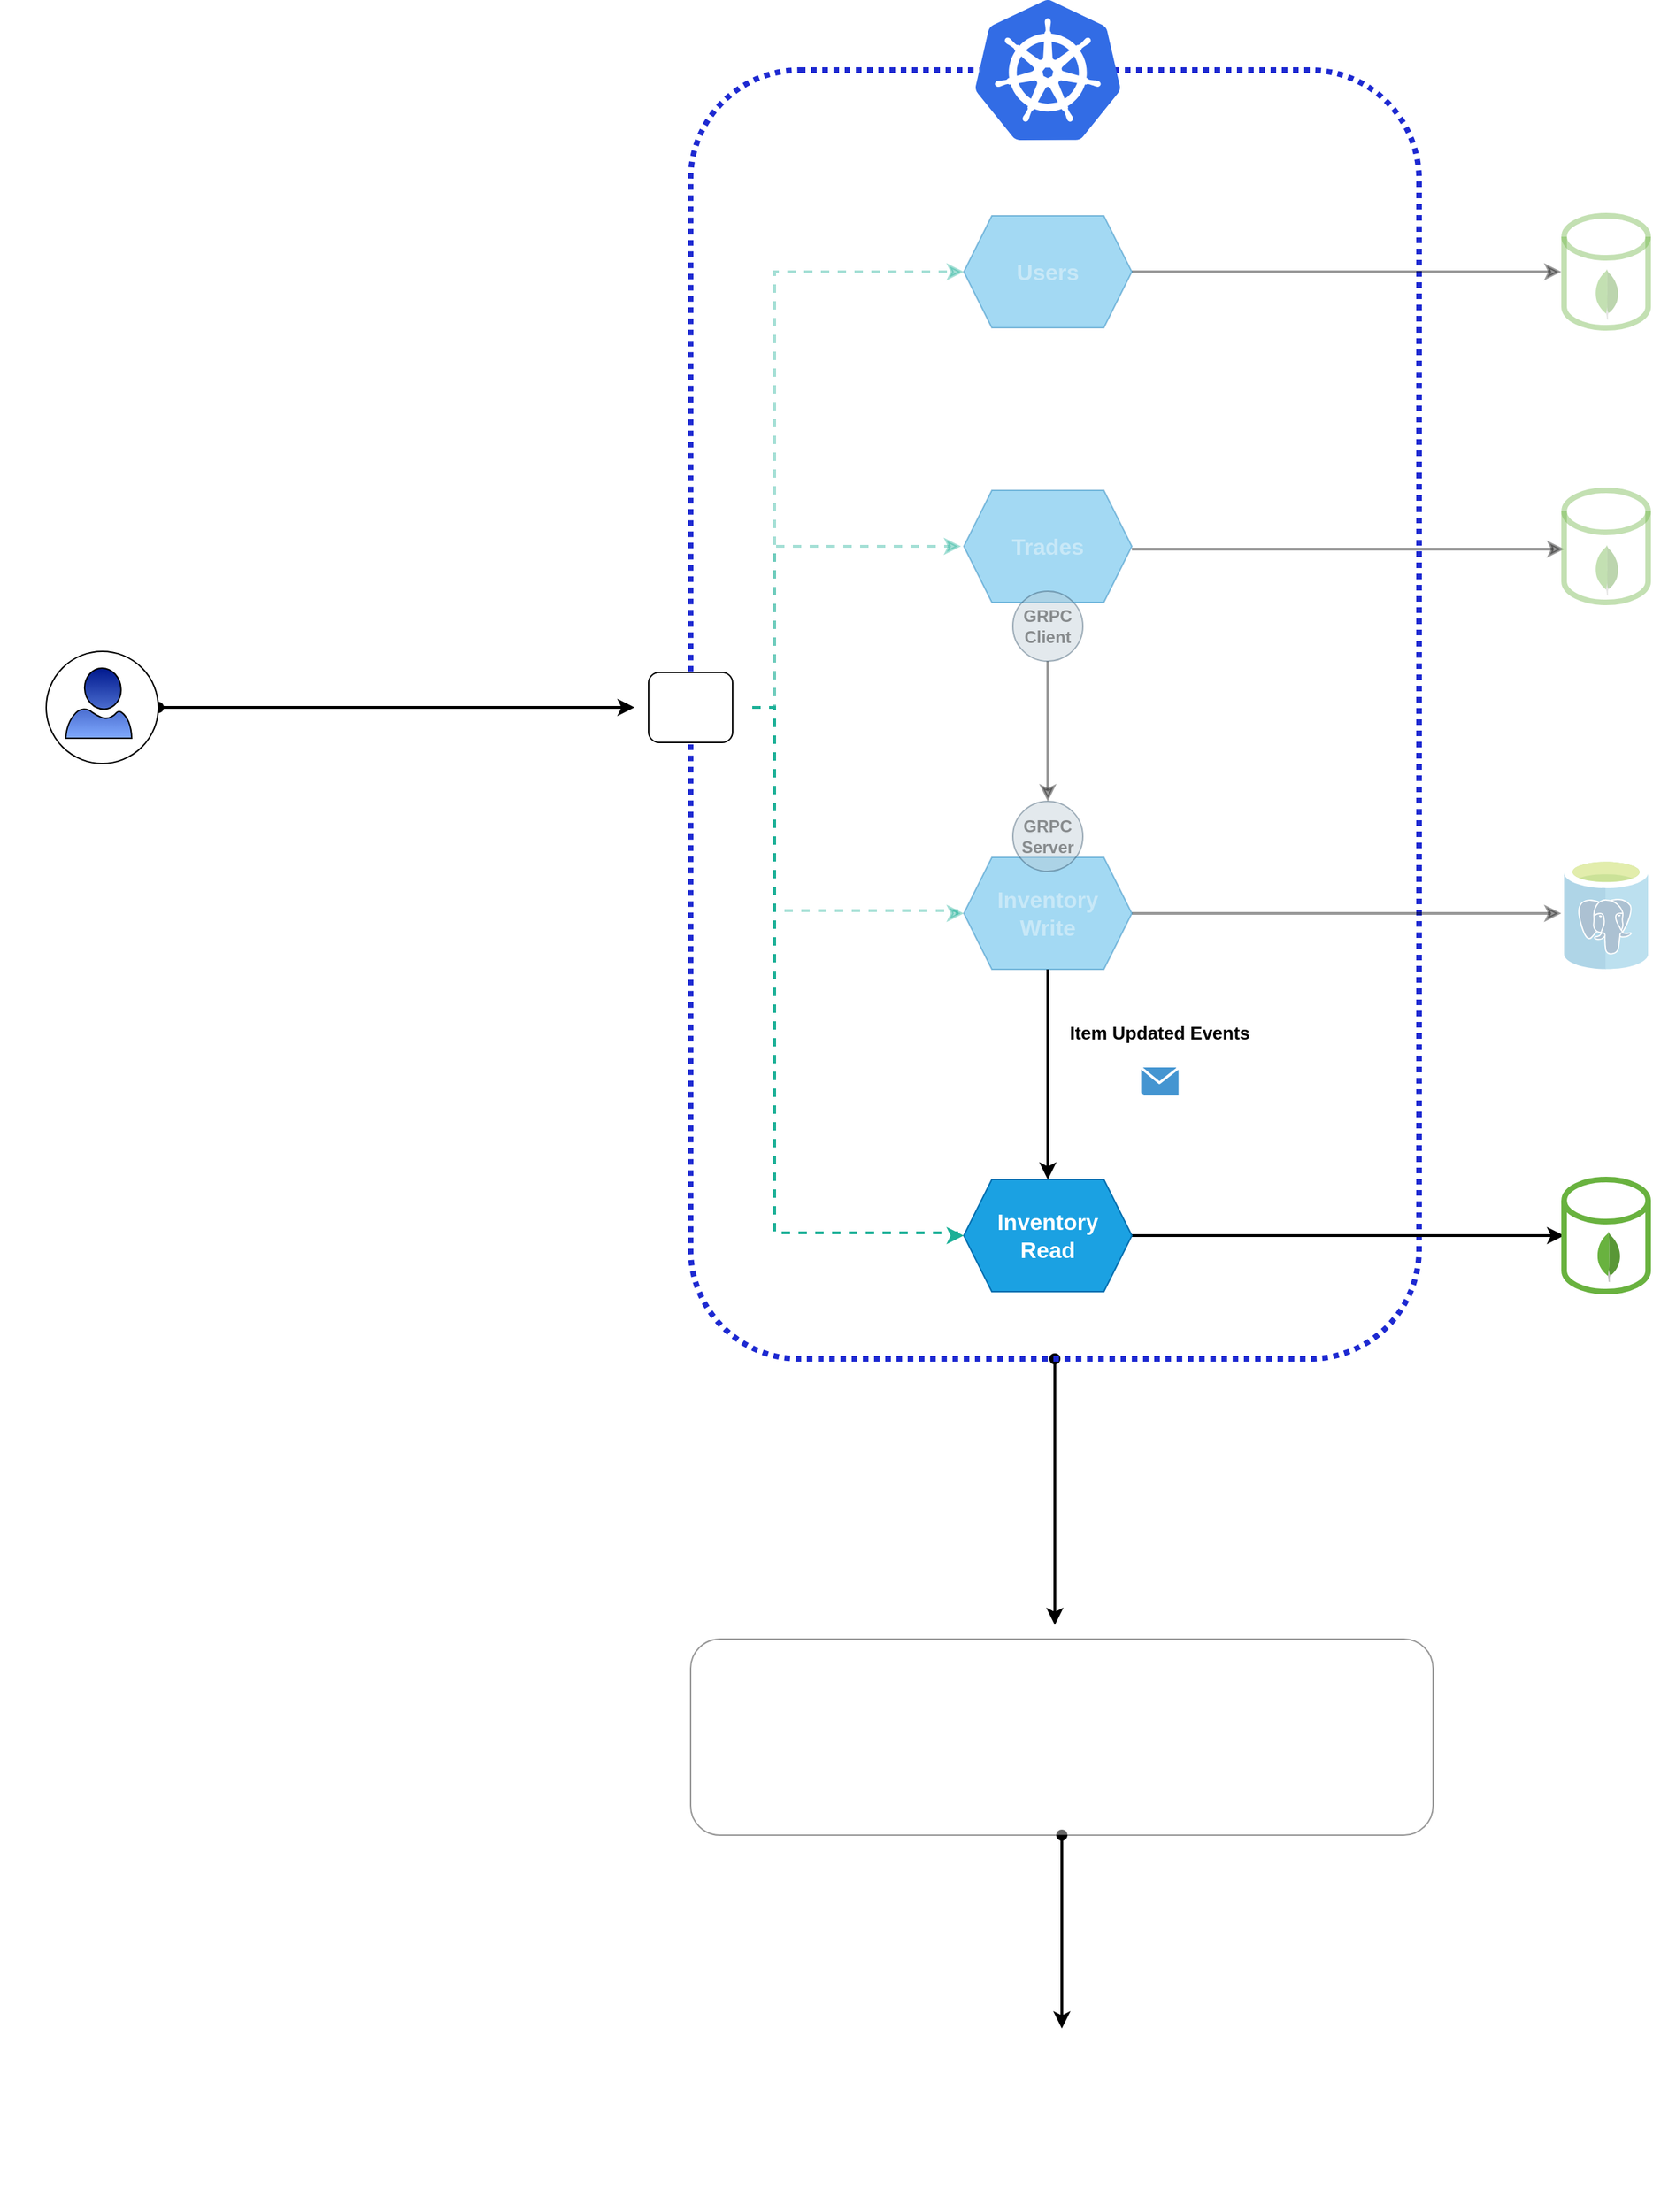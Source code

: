 <mxfile version="14.9.5" type="device"><diagram id="OV_oqk8nLL00V7bC4R4S" name="Page-1"><mxGraphModel dx="2912" dy="794" grid="1" gridSize="10" guides="1" tooltips="1" connect="1" arrows="1" fold="1" page="1" pageScale="1" pageWidth="850" pageHeight="1100" math="0" shadow="0"><root><mxCell id="0"/><mxCell id="1" parent="0"/><mxCell id="5NUZho7zxTxa5QZaJ8Wq-73" style="edgeStyle=orthogonalEdgeStyle;rounded=0;orthogonalLoop=1;jettySize=auto;html=1;fontFamily=Tahoma;fontSize=55;fontColor=#FFFFFF;startArrow=oval;startFill=1;targetPerimeterSpacing=2;strokeColor=#000000;strokeWidth=2;exitX=0.5;exitY=1;exitDx=0;exitDy=0;" edge="1" parent="1" source="5NUZho7zxTxa5QZaJ8Wq-13"><mxGeometry relative="1" as="geometry"><mxPoint x="200" y="1200" as="targetPoint"/><mxPoint x="200" y="1110" as="sourcePoint"/></mxGeometry></mxCell><mxCell id="5NUZho7zxTxa5QZaJ8Wq-13" value="" style="rounded=1;whiteSpace=wrap;html=1;labelBackgroundColor=#FF6E26;sketch=0;fontColor=#FF6229;strokeWidth=4;dashed=1;fillColor=none;strokeColor=#1D29D1;dashPattern=1 1;" vertex="1" parent="1"><mxGeometry x="-60" y="90" width="520" height="920" as="geometry"/></mxCell><mxCell id="5NUZho7zxTxa5QZaJ8Wq-59" value="" style="rounded=1;whiteSpace=wrap;html=1;labelBackgroundColor=none;sketch=0;fontFamily=Tahoma;fontSize=55;fontColor=#FFFFFF;strokeColor=#000000;strokeWidth=1;gradientColor=none;gradientDirection=south;" vertex="1" parent="1"><mxGeometry x="-90" y="520" width="60" height="50" as="geometry"/></mxCell><mxCell id="5NUZho7zxTxa5QZaJ8Wq-41" style="edgeStyle=orthogonalEdgeStyle;rounded=0;orthogonalLoop=1;jettySize=auto;html=1;fontColor=#FF6229;targetPerimeterSpacing=2;strokeColor=#000000;strokeWidth=2;textOpacity=40;opacity=40;" edge="1" parent="1" source="2" target="5NUZho7zxTxa5QZaJ8Wq-40"><mxGeometry relative="1" as="geometry"/></mxCell><mxCell id="2" value="&lt;font style=&quot;font-size: 16px&quot;&gt;Inventory&lt;br&gt;Write&lt;br&gt;&lt;/font&gt;" style="shape=hexagon;perimeter=hexagonPerimeter2;whiteSpace=wrap;html=1;fixedSize=1;fillColor=#1ba1e2;strokeColor=#006EAF;fontColor=#ffffff;fontStyle=1;textOpacity=40;opacity=40;" parent="1" vertex="1"><mxGeometry x="135.01" y="652" width="120" height="80" as="geometry"/></mxCell><mxCell id="5NUZho7zxTxa5QZaJ8Wq-39" style="edgeStyle=orthogonalEdgeStyle;rounded=0;orthogonalLoop=1;jettySize=auto;html=1;entryX=0;entryY=0.5;entryDx=0;entryDy=0;entryPerimeter=0;fontColor=#FF6229;targetPerimeterSpacing=2;strokeColor=#000000;strokeWidth=2;" edge="1" parent="1" source="3" target="5NUZho7zxTxa5QZaJ8Wq-37"><mxGeometry relative="1" as="geometry"/></mxCell><mxCell id="3" value="&lt;span style=&quot;font-size: 16px&quot;&gt;Inventory&lt;br&gt;Read&lt;br&gt;&lt;/span&gt;" style="shape=hexagon;perimeter=hexagonPerimeter2;whiteSpace=wrap;html=1;fixedSize=1;fillColor=#1ba1e2;strokeColor=#006EAF;fontColor=#ffffff;fontStyle=1;" parent="1" vertex="1"><mxGeometry x="135" y="882" width="120" height="80" as="geometry"/></mxCell><mxCell id="5NUZho7zxTxa5QZaJ8Wq-43" style="edgeStyle=orthogonalEdgeStyle;rounded=0;orthogonalLoop=1;jettySize=auto;html=1;fontColor=#FF6229;targetPerimeterSpacing=2;strokeColor=#000000;strokeWidth=2;opacity=40;textOpacity=40;" edge="1" parent="1" source="4" target="5NUZho7zxTxa5QZaJ8Wq-30"><mxGeometry relative="1" as="geometry"/></mxCell><mxCell id="4" value="&lt;font style=&quot;font-size: 16px&quot;&gt;Users&lt;/font&gt;" style="shape=hexagon;perimeter=hexagonPerimeter2;whiteSpace=wrap;html=1;fixedSize=1;fillColor=#1ba1e2;strokeColor=#006EAF;fontColor=#ffffff;fontStyle=1;opacity=40;textOpacity=40;" parent="1" vertex="1"><mxGeometry x="135.0" y="194" width="120" height="80" as="geometry"/></mxCell><mxCell id="5NUZho7zxTxa5QZaJ8Wq-35" style="edgeStyle=orthogonalEdgeStyle;rounded=0;orthogonalLoop=1;jettySize=auto;html=1;entryX=0;entryY=0.5;entryDx=0;entryDy=0;entryPerimeter=0;fontColor=#FF6229;targetPerimeterSpacing=2;strokeColor=#000000;strokeWidth=2;opacity=40;textOpacity=40;" edge="1" parent="1"><mxGeometry relative="1" as="geometry"><mxPoint x="255.01" y="432" as="sourcePoint"/><mxPoint x="563.55" y="432" as="targetPoint"/></mxGeometry></mxCell><mxCell id="5" value="&lt;font style=&quot;font-size: 16px&quot;&gt;Trades&lt;br&gt;&lt;/font&gt;" style="shape=hexagon;perimeter=hexagonPerimeter2;whiteSpace=wrap;html=1;fixedSize=1;fillColor=#1ba1e2;strokeColor=#006EAF;fontColor=#ffffff;fontStyle=1;opacity=40;textOpacity=40;" parent="1" vertex="1"><mxGeometry x="135.01" y="390" width="120" height="80" as="geometry"/></mxCell><mxCell id="7" value="&lt;font color=&quot;#000000&quot;&gt;&lt;b&gt;GRPC&lt;br&gt;Server&lt;/b&gt;&lt;/font&gt;" style="ellipse;whiteSpace=wrap;html=1;aspect=fixed;fillColor=#bac8d3;strokeColor=#23445d;opacity=40;textOpacity=40;" parent="1" vertex="1"><mxGeometry x="170" y="612" width="50" height="50" as="geometry"/></mxCell><mxCell id="9" style="edgeStyle=orthogonalEdgeStyle;rounded=0;orthogonalLoop=1;jettySize=auto;html=1;strokeWidth=2;opacity=40;textOpacity=40;" parent="1" source="8" target="7" edge="1"><mxGeometry relative="1" as="geometry"/></mxCell><mxCell id="8" value="&lt;font color=&quot;#000000&quot;&gt;&lt;b&gt;GRPC&lt;br&gt;Client&lt;/b&gt;&lt;/font&gt;" style="ellipse;whiteSpace=wrap;html=1;aspect=fixed;fillColor=#bac8d3;strokeColor=#23445d;opacity=40;textOpacity=40;" parent="1" vertex="1"><mxGeometry x="170" y="462" width="50" height="50" as="geometry"/></mxCell><mxCell id="5NUZho7zxTxa5QZaJ8Wq-44" style="edgeStyle=orthogonalEdgeStyle;rounded=0;orthogonalLoop=1;jettySize=auto;html=1;fontColor=#FF6229;targetPerimeterSpacing=2;strokeWidth=2;fillColor=#ffff88;dashed=1;strokeColor=#1CB097;entryX=0;entryY=0.5;entryDx=0;entryDy=0;opacity=40;textOpacity=40;" edge="1" parent="1" source="5NUZho7zxTxa5QZaJ8Wq-11" target="4"><mxGeometry relative="1" as="geometry"><Array as="points"><mxPoint y="545"/><mxPoint y="234"/></Array></mxGeometry></mxCell><mxCell id="5NUZho7zxTxa5QZaJ8Wq-45" style="edgeStyle=orthogonalEdgeStyle;rounded=0;orthogonalLoop=1;jettySize=auto;html=1;fontColor=#FF6229;targetPerimeterSpacing=2;strokeWidth=2;strokeColor=#1CB097;dashed=1;opacity=40;textOpacity=40;" edge="1" parent="1" source="5NUZho7zxTxa5QZaJ8Wq-11" target="5"><mxGeometry relative="1" as="geometry"><Array as="points"><mxPoint y="545"/><mxPoint y="430"/></Array></mxGeometry></mxCell><mxCell id="5NUZho7zxTxa5QZaJ8Wq-46" style="edgeStyle=orthogonalEdgeStyle;rounded=0;orthogonalLoop=1;jettySize=auto;html=1;entryX=0;entryY=0.5;entryDx=0;entryDy=0;fontColor=#FF6229;targetPerimeterSpacing=2;strokeWidth=2;strokeColor=#1CB097;dashed=1;opacity=40;" edge="1" parent="1" source="5NUZho7zxTxa5QZaJ8Wq-11" target="2"><mxGeometry relative="1" as="geometry"><Array as="points"><mxPoint y="545"/><mxPoint y="690"/><mxPoint x="130" y="690"/><mxPoint x="130" y="692"/></Array></mxGeometry></mxCell><mxCell id="5NUZho7zxTxa5QZaJ8Wq-47" style="edgeStyle=orthogonalEdgeStyle;rounded=0;orthogonalLoop=1;jettySize=auto;html=1;entryX=0;entryY=0.5;entryDx=0;entryDy=0;fontColor=#FF6229;targetPerimeterSpacing=2;strokeWidth=2;strokeColor=#1CB097;dashed=1;" edge="1" parent="1" source="5NUZho7zxTxa5QZaJ8Wq-11" target="3"><mxGeometry relative="1" as="geometry"><Array as="points"><mxPoint y="545"/><mxPoint y="920"/><mxPoint x="130" y="920"/><mxPoint x="130" y="922"/></Array></mxGeometry></mxCell><mxCell id="5NUZho7zxTxa5QZaJ8Wq-11" value="" style="shape=image;html=1;verticalAlign=top;verticalLabelPosition=bottom;labelBackgroundColor=#ffffff;imageAspect=0;aspect=fixed;image=https://cdn4.iconfinder.com/data/icons/logos-brands-5/24/nginx-128.png;sketch=0;fontColor=#FF6229;strokeWidth=14;" vertex="1" parent="1"><mxGeometry x="-104" y="501" width="88" height="88" as="geometry"/></mxCell><mxCell id="5NUZho7zxTxa5QZaJ8Wq-16" value="" style="shadow=0;dashed=0;html=1;strokeColor=none;fillColor=#4495D1;labelPosition=center;verticalLabelPosition=bottom;verticalAlign=top;align=center;outlineConnect=0;shape=mxgraph.veeam.2d.letter;dashPattern=1 1;labelBackgroundColor=#FF6E26;sketch=0;fontColor=#FF6229;" vertex="1" parent="1"><mxGeometry x="261.66" y="802" width="26.67" height="20" as="geometry"/></mxCell><mxCell id="5NUZho7zxTxa5QZaJ8Wq-20" value="Item Updated Events" style="text;html=1;align=center;verticalAlign=middle;whiteSpace=wrap;rounded=0;dashed=1;dashPattern=1 1;labelBackgroundColor=none;sketch=0;fontStyle=1;fontSize=13;" vertex="1" parent="1"><mxGeometry x="199.99" y="762" width="150" height="30" as="geometry"/></mxCell><mxCell id="5NUZho7zxTxa5QZaJ8Wq-24" value="" style="endArrow=classic;html=1;fontColor=#FF6229;strokeWidth=2;" edge="1" parent="1" source="2" target="3"><mxGeometry width="50" height="50" relative="1" as="geometry"><mxPoint x="200" y="812" as="sourcePoint"/><mxPoint x="250" y="762" as="targetPoint"/></mxGeometry></mxCell><mxCell id="5NUZho7zxTxa5QZaJ8Wq-30" value="" style="shape=cylinder3;whiteSpace=wrap;html=1;boundedLbl=1;backgroundOutline=1;size=15;labelBackgroundColor=none;sketch=0;fontColor=#FF6229;strokeWidth=4;strokeColor=#69b23f;opacity=40;textOpacity=40;" vertex="1" parent="1"><mxGeometry x="563.55" y="194" width="60" height="80" as="geometry"/></mxCell><mxCell id="5NUZho7zxTxa5QZaJ8Wq-29" value="" style="dashed=0;outlineConnect=0;html=1;align=center;labelPosition=center;verticalLabelPosition=bottom;verticalAlign=top;shape=mxgraph.weblogos.mongodb;dashPattern=1 1;labelBackgroundColor=none;sketch=0;fontColor=#FF6229;strokeColor=#1D29D1;strokeWidth=4;fillColor=none;opacity=40;textOpacity=40;" vertex="1" parent="1"><mxGeometry x="585.55" y="232" width="17.3" height="36.2" as="geometry"/></mxCell><mxCell id="5NUZho7zxTxa5QZaJ8Wq-33" value="" style="shape=cylinder3;whiteSpace=wrap;html=1;boundedLbl=1;backgroundOutline=1;size=15;labelBackgroundColor=none;sketch=0;fontColor=#FF6229;strokeWidth=4;strokeColor=#69b23f;opacity=40;textOpacity=40;" vertex="1" parent="1"><mxGeometry x="563.55" y="390" width="60" height="80" as="geometry"/></mxCell><mxCell id="5NUZho7zxTxa5QZaJ8Wq-34" value="" style="dashed=0;outlineConnect=0;html=1;align=center;labelPosition=center;verticalLabelPosition=bottom;verticalAlign=top;shape=mxgraph.weblogos.mongodb;dashPattern=1 1;labelBackgroundColor=none;sketch=0;fontColor=#FF6229;strokeColor=#1D29D1;strokeWidth=4;fillColor=none;opacity=40;textOpacity=40;" vertex="1" parent="1"><mxGeometry x="585.55" y="429" width="17.3" height="36.2" as="geometry"/></mxCell><mxCell id="5NUZho7zxTxa5QZaJ8Wq-37" value="" style="shape=cylinder3;whiteSpace=wrap;html=1;boundedLbl=1;backgroundOutline=1;size=15;labelBackgroundColor=none;sketch=0;fontColor=#FF6229;strokeWidth=4;strokeColor=#69b23f;" vertex="1" parent="1"><mxGeometry x="563.55" y="882" width="60" height="80" as="geometry"/></mxCell><mxCell id="5NUZho7zxTxa5QZaJ8Wq-38" value="" style="dashed=0;outlineConnect=0;html=1;align=center;labelPosition=center;verticalLabelPosition=bottom;verticalAlign=top;shape=mxgraph.weblogos.mongodb;dashPattern=1 1;labelBackgroundColor=none;sketch=0;fontColor=#FF6229;strokeColor=#1D29D1;strokeWidth=4;fillColor=none;" vertex="1" parent="1"><mxGeometry x="586.85" y="919" width="17.3" height="36.2" as="geometry"/></mxCell><mxCell id="5NUZho7zxTxa5QZaJ8Wq-40" value="" style="html=1;points=[];align=center;image;fontSize=12;image=img/lib/mscae/Azure_Database_for_PostgreSQL_servers.svg;labelBackgroundColor=none;sketch=0;fontColor=#FF6229;strokeColor=#69b23f;strokeWidth=4;fillColor=#ffffff;textOpacity=40;opacity=40;" vertex="1" parent="1"><mxGeometry x="563.55" y="652" width="60" height="80" as="geometry"/></mxCell><mxCell id="5NUZho7zxTxa5QZaJ8Wq-42" value="" style="aspect=fixed;html=1;points=[];align=center;image;fontSize=12;image=img/lib/mscae/Kubernetes.svg;labelBackgroundColor=none;sketch=0;fontColor=#FF6229;strokeColor=#69b23f;strokeWidth=4;fillColor=#ffffff;" vertex="1" parent="1"><mxGeometry x="142.92" y="40" width="104.17" height="100" as="geometry"/></mxCell><mxCell id="5NUZho7zxTxa5QZaJ8Wq-52" style="edgeStyle=orthogonalEdgeStyle;rounded=0;orthogonalLoop=1;jettySize=auto;html=1;fontColor=#FF6229;startArrow=oval;startFill=1;targetPerimeterSpacing=2;strokeWidth=2;" edge="1" parent="1" source="5NUZho7zxTxa5QZaJ8Wq-51"><mxGeometry relative="1" as="geometry"><mxPoint x="-100" y="545" as="targetPoint"/></mxGeometry></mxCell><mxCell id="5NUZho7zxTxa5QZaJ8Wq-51" value="" style="ellipse;whiteSpace=wrap;html=1;aspect=fixed;labelBackgroundColor=none;sketch=0;fontColor=#FF6229;strokeWidth=1;gradientDirection=south;" vertex="1" parent="1"><mxGeometry x="-520" y="505" width="80" height="80" as="geometry"/></mxCell><mxCell id="5NUZho7zxTxa5QZaJ8Wq-50" value="" style="aspect=fixed;pointerEvents=1;shadow=0;dashed=0;html=1;labelPosition=center;verticalLabelPosition=bottom;verticalAlign=top;align=center;fillColor=#00188D;shape=mxgraph.azure.user;labelBackgroundColor=none;sketch=0;fontColor=#FF6229;gradientDirection=south;gradientColor=#80AAFF;" vertex="1" parent="1"><mxGeometry x="-506" y="517" width="47" height="50" as="geometry"/></mxCell><mxCell id="5NUZho7zxTxa5QZaJ8Wq-72" style="edgeStyle=orthogonalEdgeStyle;rounded=0;orthogonalLoop=1;jettySize=auto;html=1;fontFamily=Tahoma;fontSize=55;fontColor=#FFFFFF;startArrow=oval;startFill=1;targetPerimeterSpacing=2;strokeColor=#000000;strokeWidth=2;" edge="1" parent="1" source="5NUZho7zxTxa5QZaJ8Wq-60" target="5NUZho7zxTxa5QZaJ8Wq-71"><mxGeometry relative="1" as="geometry"/></mxCell><mxCell id="5NUZho7zxTxa5QZaJ8Wq-60" value="" style="rounded=1;whiteSpace=wrap;html=1;labelBackgroundColor=none;sketch=0;fontFamily=Tahoma;fontSize=55;fontColor=#FFFFFF;strokeColor=#000000;strokeWidth=1;fillColor=#ffffff;gradientColor=none;gradientDirection=south;opacity=40;" vertex="1" parent="1"><mxGeometry x="-60" y="1210" width="530" height="140" as="geometry"/></mxCell><mxCell id="5NUZho7zxTxa5QZaJ8Wq-65" value="" style="shape=image;verticalLabelPosition=bottom;verticalAlign=top;imageAspect=0;image=https://www.kindpng.com/picc/m/189-1890553_beats-filebeat-logo-hd-png-download.png;labelBackgroundColor=none;sketch=0;fontFamily=Tahoma;fontSize=55;fontColor=#FFFFFF;strokeColor=#000000;strokeWidth=1;fillColor=#ffffff;gradientColor=none;gradientDirection=south;" vertex="1" parent="1"><mxGeometry y="1231.19" width="94.76" height="97.62" as="geometry"/></mxCell><mxCell id="5NUZho7zxTxa5QZaJ8Wq-66" value="" style="shape=image;verticalLabelPosition=bottom;verticalAlign=top;imageAspect=0;image=https://www.kindpng.com/picc/m/189-1890553_beats-filebeat-logo-hd-png-download.png;labelBackgroundColor=none;sketch=0;fontFamily=Tahoma;fontSize=55;fontColor=#FFFFFF;strokeColor=#000000;strokeWidth=1;fillColor=#ffffff;gradientColor=none;gradientDirection=south;" vertex="1" parent="1"><mxGeometry x="152.62" y="1231.19" width="94.76" height="97.62" as="geometry"/></mxCell><mxCell id="5NUZho7zxTxa5QZaJ8Wq-67" value="" style="shape=image;verticalLabelPosition=bottom;verticalAlign=top;imageAspect=0;image=https://www.kindpng.com/picc/m/189-1890553_beats-filebeat-logo-hd-png-download.png;labelBackgroundColor=none;sketch=0;fontFamily=Tahoma;fontSize=55;fontColor=#FFFFFF;strokeColor=#000000;strokeWidth=1;fillColor=#ffffff;gradientColor=none;gradientDirection=south;" vertex="1" parent="1"><mxGeometry x="320" y="1231.19" width="94.76" height="97.62" as="geometry"/></mxCell><mxCell id="5NUZho7zxTxa5QZaJ8Wq-70" value="" style="shape=image;verticalLabelPosition=bottom;verticalAlign=top;imageAspect=0;image=https://img1.gratispng.com/20180802/rxf/kisspng-kibana-elasticsearch-scalable-vector-graphics-logo-elastic-kibana-logo-svg-vector-amp-png-transpare-5b62e40d548557.816.jpg;labelBackgroundColor=none;sketch=0;fontFamily=Tahoma;fontSize=55;fontColor=#FFFFFF;strokeColor=#000000;strokeWidth=1;fillColor=#ffffff;gradientColor=none;gradientDirection=south;" vertex="1" parent="1"><mxGeometry x="-553" y="1330" width="128" height="128" as="geometry"/></mxCell><mxCell id="5NUZho7zxTxa5QZaJ8Wq-71" value="" style="shape=image;verticalLabelPosition=bottom;verticalAlign=top;imageAspect=0;image=https://cdn.freebiesupply.com/logos/thumbs/2x/elastic-elasticsearch-logo.png;labelBackgroundColor=none;sketch=0;fontFamily=Tahoma;fontSize=55;fontColor=#FFFFFF;strokeColor=#000000;strokeWidth=1;fillColor=#ffffff;gradientColor=none;gradientDirection=south;" vertex="1" parent="1"><mxGeometry x="119.5" y="1490" width="171" height="128" as="geometry"/></mxCell></root></mxGraphModel></diagram></mxfile>